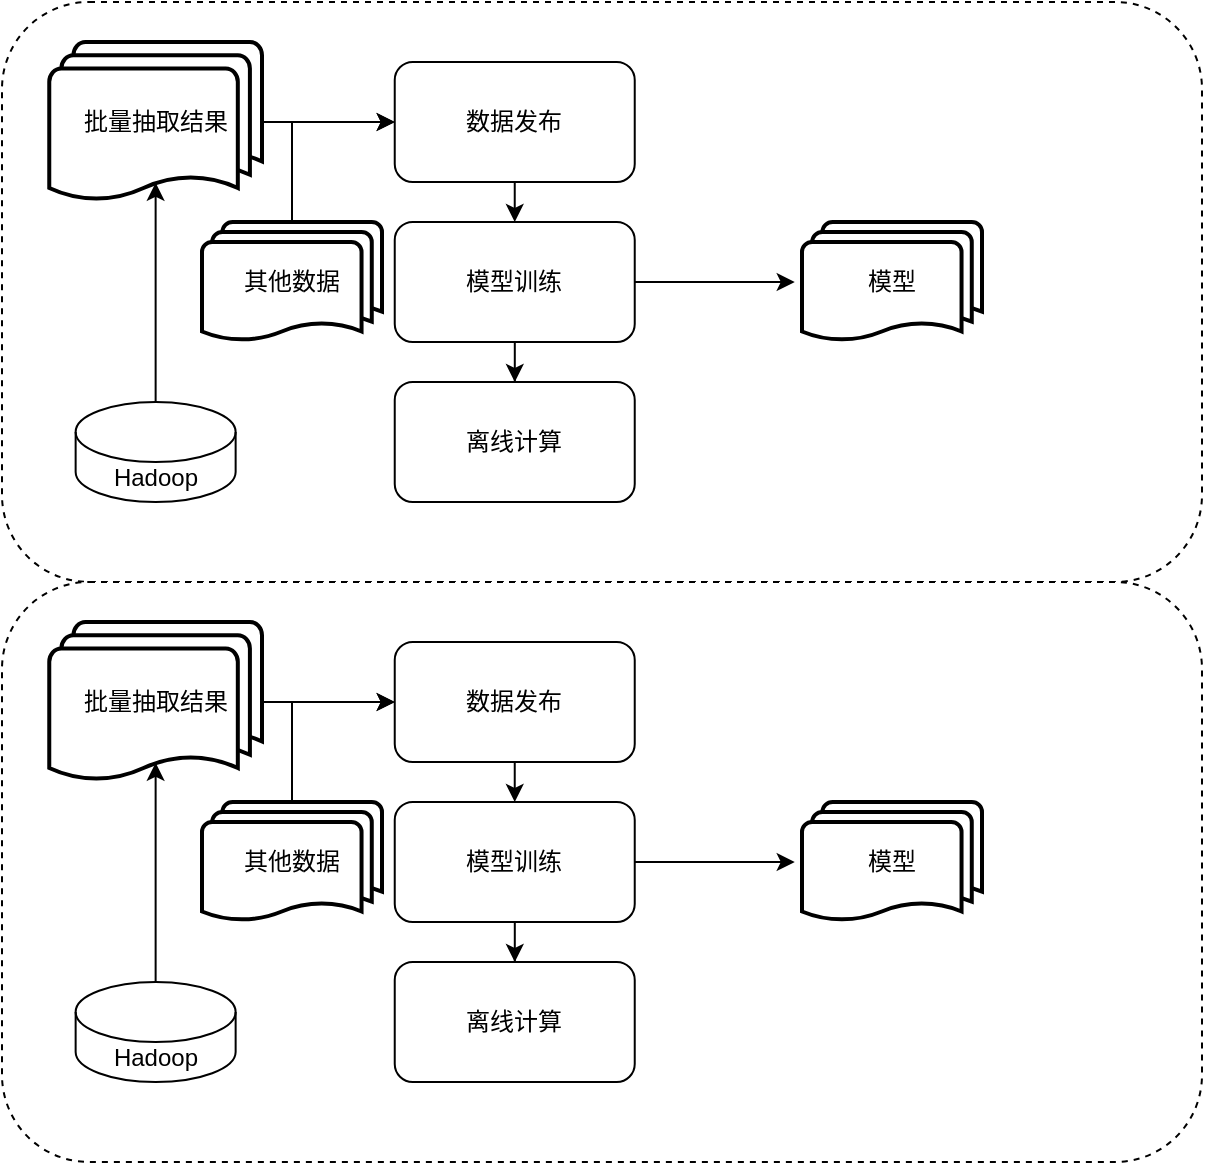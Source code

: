 <mxfile version="14.9.3" type="github">
  <diagram id="snxXTZuw41H-MxLcc9SK" name="Page-1">
    <mxGraphModel dx="1038" dy="547" grid="1" gridSize="10" guides="1" tooltips="1" connect="1" arrows="1" fold="1" page="1" pageScale="1" pageWidth="827" pageHeight="1169" math="0" shadow="0">
      <root>
        <mxCell id="0" />
        <mxCell id="1" parent="0" />
        <mxCell id="1z4ttIA4PokcCK2n7Sw0-39" value="" style="group" vertex="1" connectable="0" parent="1">
          <mxGeometry x="150" y="80" width="600" height="290" as="geometry" />
        </mxCell>
        <mxCell id="1z4ttIA4PokcCK2n7Sw0-11" value="" style="rounded=1;whiteSpace=wrap;html=1;dashed=1;" vertex="1" parent="1z4ttIA4PokcCK2n7Sw0-39">
          <mxGeometry width="600" height="290" as="geometry" />
        </mxCell>
        <mxCell id="1z4ttIA4PokcCK2n7Sw0-13" value="Hadoop" style="shape=cylinder3;whiteSpace=wrap;html=1;boundedLbl=1;backgroundOutline=1;size=15;" vertex="1" parent="1z4ttIA4PokcCK2n7Sw0-39">
          <mxGeometry x="36.82" y="200" width="80" height="50" as="geometry" />
        </mxCell>
        <mxCell id="1z4ttIA4PokcCK2n7Sw0-20" value="批量抽取结果" style="strokeWidth=2;html=1;shape=mxgraph.flowchart.multi-document;whiteSpace=wrap;fontFamily=Helvetica;" vertex="1" parent="1z4ttIA4PokcCK2n7Sw0-39">
          <mxGeometry x="23.63" y="20" width="106.37" height="80" as="geometry" />
        </mxCell>
        <mxCell id="1z4ttIA4PokcCK2n7Sw0-25" style="edgeStyle=orthogonalEdgeStyle;rounded=0;orthogonalLoop=1;jettySize=auto;html=1;exitX=0.5;exitY=0;exitDx=0;exitDy=0;exitPerimeter=0;fontFamily=Helvetica;entryX=0.5;entryY=0.88;entryDx=0;entryDy=0;entryPerimeter=0;" edge="1" parent="1z4ttIA4PokcCK2n7Sw0-39" source="1z4ttIA4PokcCK2n7Sw0-13" target="1z4ttIA4PokcCK2n7Sw0-20">
          <mxGeometry relative="1" as="geometry" />
        </mxCell>
        <mxCell id="1z4ttIA4PokcCK2n7Sw0-41" style="edgeStyle=orthogonalEdgeStyle;rounded=0;orthogonalLoop=1;jettySize=auto;html=1;exitX=0.5;exitY=0;exitDx=0;exitDy=0;exitPerimeter=0;entryX=0;entryY=0.5;entryDx=0;entryDy=0;fontFamily=Helvetica;" edge="1" parent="1z4ttIA4PokcCK2n7Sw0-39" source="1z4ttIA4PokcCK2n7Sw0-22" target="1z4ttIA4PokcCK2n7Sw0-26">
          <mxGeometry relative="1" as="geometry" />
        </mxCell>
        <mxCell id="1z4ttIA4PokcCK2n7Sw0-22" value="其他数据" style="strokeWidth=2;html=1;shape=mxgraph.flowchart.multi-document;whiteSpace=wrap;fontFamily=Helvetica;" vertex="1" parent="1z4ttIA4PokcCK2n7Sw0-39">
          <mxGeometry x="100" y="110" width="90" height="60" as="geometry" />
        </mxCell>
        <mxCell id="1z4ttIA4PokcCK2n7Sw0-26" value="数据发布" style="rounded=1;whiteSpace=wrap;html=1;fontFamily=Helvetica;" vertex="1" parent="1z4ttIA4PokcCK2n7Sw0-39">
          <mxGeometry x="196.37" y="30" width="120" height="60" as="geometry" />
        </mxCell>
        <mxCell id="1z4ttIA4PokcCK2n7Sw0-34" style="edgeStyle=orthogonalEdgeStyle;rounded=0;orthogonalLoop=1;jettySize=auto;html=1;exitX=1;exitY=0.5;exitDx=0;exitDy=0;exitPerimeter=0;entryX=0;entryY=0.5;entryDx=0;entryDy=0;fontFamily=Helvetica;" edge="1" parent="1z4ttIA4PokcCK2n7Sw0-39" source="1z4ttIA4PokcCK2n7Sw0-20" target="1z4ttIA4PokcCK2n7Sw0-26">
          <mxGeometry relative="1" as="geometry" />
        </mxCell>
        <mxCell id="1z4ttIA4PokcCK2n7Sw0-37" value="" style="edgeStyle=orthogonalEdgeStyle;rounded=0;orthogonalLoop=1;jettySize=auto;html=1;fontFamily=Helvetica;" edge="1" parent="1z4ttIA4PokcCK2n7Sw0-39" source="1z4ttIA4PokcCK2n7Sw0-27">
          <mxGeometry relative="1" as="geometry">
            <mxPoint x="396.37" y="140" as="targetPoint" />
          </mxGeometry>
        </mxCell>
        <mxCell id="1z4ttIA4PokcCK2n7Sw0-27" value="模型训练" style="rounded=1;whiteSpace=wrap;html=1;fontFamily=Helvetica;" vertex="1" parent="1z4ttIA4PokcCK2n7Sw0-39">
          <mxGeometry x="196.37" y="110" width="120" height="60" as="geometry" />
        </mxCell>
        <mxCell id="1z4ttIA4PokcCK2n7Sw0-35" style="edgeStyle=orthogonalEdgeStyle;rounded=0;orthogonalLoop=1;jettySize=auto;html=1;exitX=0.5;exitY=1;exitDx=0;exitDy=0;entryX=0.5;entryY=0;entryDx=0;entryDy=0;fontFamily=Helvetica;" edge="1" parent="1z4ttIA4PokcCK2n7Sw0-39" source="1z4ttIA4PokcCK2n7Sw0-26" target="1z4ttIA4PokcCK2n7Sw0-27">
          <mxGeometry relative="1" as="geometry" />
        </mxCell>
        <mxCell id="1z4ttIA4PokcCK2n7Sw0-28" value="离线计算" style="whiteSpace=wrap;html=1;rounded=1;" vertex="1" parent="1z4ttIA4PokcCK2n7Sw0-39">
          <mxGeometry x="196.37" y="190" width="120" height="60" as="geometry" />
        </mxCell>
        <mxCell id="1z4ttIA4PokcCK2n7Sw0-29" value="" style="edgeStyle=orthogonalEdgeStyle;rounded=0;orthogonalLoop=1;jettySize=auto;html=1;fontFamily=Helvetica;" edge="1" parent="1z4ttIA4PokcCK2n7Sw0-39" source="1z4ttIA4PokcCK2n7Sw0-27" target="1z4ttIA4PokcCK2n7Sw0-28">
          <mxGeometry relative="1" as="geometry" />
        </mxCell>
        <mxCell id="1z4ttIA4PokcCK2n7Sw0-38" value="模型" style="strokeWidth=2;html=1;shape=mxgraph.flowchart.multi-document;whiteSpace=wrap;fontFamily=Helvetica;" vertex="1" parent="1z4ttIA4PokcCK2n7Sw0-39">
          <mxGeometry x="400" y="110" width="90" height="60" as="geometry" />
        </mxCell>
        <mxCell id="1z4ttIA4PokcCK2n7Sw0-42" value="" style="group" vertex="1" connectable="0" parent="1">
          <mxGeometry x="150" y="370" width="600" height="290" as="geometry" />
        </mxCell>
        <mxCell id="1z4ttIA4PokcCK2n7Sw0-43" value="" style="rounded=1;whiteSpace=wrap;html=1;dashed=1;" vertex="1" parent="1z4ttIA4PokcCK2n7Sw0-42">
          <mxGeometry width="600" height="290" as="geometry" />
        </mxCell>
        <mxCell id="1z4ttIA4PokcCK2n7Sw0-44" value="Hadoop" style="shape=cylinder3;whiteSpace=wrap;html=1;boundedLbl=1;backgroundOutline=1;size=15;" vertex="1" parent="1z4ttIA4PokcCK2n7Sw0-42">
          <mxGeometry x="36.82" y="200" width="80" height="50" as="geometry" />
        </mxCell>
        <mxCell id="1z4ttIA4PokcCK2n7Sw0-45" value="批量抽取结果" style="strokeWidth=2;html=1;shape=mxgraph.flowchart.multi-document;whiteSpace=wrap;fontFamily=Helvetica;" vertex="1" parent="1z4ttIA4PokcCK2n7Sw0-42">
          <mxGeometry x="23.63" y="20" width="106.37" height="80" as="geometry" />
        </mxCell>
        <mxCell id="1z4ttIA4PokcCK2n7Sw0-46" style="edgeStyle=orthogonalEdgeStyle;rounded=0;orthogonalLoop=1;jettySize=auto;html=1;exitX=0.5;exitY=0;exitDx=0;exitDy=0;exitPerimeter=0;fontFamily=Helvetica;entryX=0.5;entryY=0.88;entryDx=0;entryDy=0;entryPerimeter=0;" edge="1" parent="1z4ttIA4PokcCK2n7Sw0-42" source="1z4ttIA4PokcCK2n7Sw0-44" target="1z4ttIA4PokcCK2n7Sw0-45">
          <mxGeometry relative="1" as="geometry" />
        </mxCell>
        <mxCell id="1z4ttIA4PokcCK2n7Sw0-47" style="edgeStyle=orthogonalEdgeStyle;rounded=0;orthogonalLoop=1;jettySize=auto;html=1;exitX=0.5;exitY=0;exitDx=0;exitDy=0;exitPerimeter=0;entryX=0;entryY=0.5;entryDx=0;entryDy=0;fontFamily=Helvetica;" edge="1" parent="1z4ttIA4PokcCK2n7Sw0-42" source="1z4ttIA4PokcCK2n7Sw0-48" target="1z4ttIA4PokcCK2n7Sw0-49">
          <mxGeometry relative="1" as="geometry" />
        </mxCell>
        <mxCell id="1z4ttIA4PokcCK2n7Sw0-48" value="其他数据" style="strokeWidth=2;html=1;shape=mxgraph.flowchart.multi-document;whiteSpace=wrap;fontFamily=Helvetica;" vertex="1" parent="1z4ttIA4PokcCK2n7Sw0-42">
          <mxGeometry x="100" y="110" width="90" height="60" as="geometry" />
        </mxCell>
        <mxCell id="1z4ttIA4PokcCK2n7Sw0-49" value="数据发布" style="rounded=1;whiteSpace=wrap;html=1;fontFamily=Helvetica;" vertex="1" parent="1z4ttIA4PokcCK2n7Sw0-42">
          <mxGeometry x="196.37" y="30" width="120" height="60" as="geometry" />
        </mxCell>
        <mxCell id="1z4ttIA4PokcCK2n7Sw0-50" style="edgeStyle=orthogonalEdgeStyle;rounded=0;orthogonalLoop=1;jettySize=auto;html=1;exitX=1;exitY=0.5;exitDx=0;exitDy=0;exitPerimeter=0;entryX=0;entryY=0.5;entryDx=0;entryDy=0;fontFamily=Helvetica;" edge="1" parent="1z4ttIA4PokcCK2n7Sw0-42" source="1z4ttIA4PokcCK2n7Sw0-45" target="1z4ttIA4PokcCK2n7Sw0-49">
          <mxGeometry relative="1" as="geometry" />
        </mxCell>
        <mxCell id="1z4ttIA4PokcCK2n7Sw0-51" value="" style="edgeStyle=orthogonalEdgeStyle;rounded=0;orthogonalLoop=1;jettySize=auto;html=1;fontFamily=Helvetica;" edge="1" parent="1z4ttIA4PokcCK2n7Sw0-42" source="1z4ttIA4PokcCK2n7Sw0-52">
          <mxGeometry relative="1" as="geometry">
            <mxPoint x="396.37" y="140" as="targetPoint" />
          </mxGeometry>
        </mxCell>
        <mxCell id="1z4ttIA4PokcCK2n7Sw0-52" value="模型训练" style="rounded=1;whiteSpace=wrap;html=1;fontFamily=Helvetica;" vertex="1" parent="1z4ttIA4PokcCK2n7Sw0-42">
          <mxGeometry x="196.37" y="110" width="120" height="60" as="geometry" />
        </mxCell>
        <mxCell id="1z4ttIA4PokcCK2n7Sw0-53" style="edgeStyle=orthogonalEdgeStyle;rounded=0;orthogonalLoop=1;jettySize=auto;html=1;exitX=0.5;exitY=1;exitDx=0;exitDy=0;entryX=0.5;entryY=0;entryDx=0;entryDy=0;fontFamily=Helvetica;" edge="1" parent="1z4ttIA4PokcCK2n7Sw0-42" source="1z4ttIA4PokcCK2n7Sw0-49" target="1z4ttIA4PokcCK2n7Sw0-52">
          <mxGeometry relative="1" as="geometry" />
        </mxCell>
        <mxCell id="1z4ttIA4PokcCK2n7Sw0-54" value="离线计算" style="whiteSpace=wrap;html=1;rounded=1;" vertex="1" parent="1z4ttIA4PokcCK2n7Sw0-42">
          <mxGeometry x="196.37" y="190" width="120" height="60" as="geometry" />
        </mxCell>
        <mxCell id="1z4ttIA4PokcCK2n7Sw0-55" value="" style="edgeStyle=orthogonalEdgeStyle;rounded=0;orthogonalLoop=1;jettySize=auto;html=1;fontFamily=Helvetica;" edge="1" parent="1z4ttIA4PokcCK2n7Sw0-42" source="1z4ttIA4PokcCK2n7Sw0-52" target="1z4ttIA4PokcCK2n7Sw0-54">
          <mxGeometry relative="1" as="geometry" />
        </mxCell>
        <mxCell id="1z4ttIA4PokcCK2n7Sw0-56" value="模型" style="strokeWidth=2;html=1;shape=mxgraph.flowchart.multi-document;whiteSpace=wrap;fontFamily=Helvetica;" vertex="1" parent="1z4ttIA4PokcCK2n7Sw0-42">
          <mxGeometry x="400" y="110" width="90" height="60" as="geometry" />
        </mxCell>
      </root>
    </mxGraphModel>
  </diagram>
</mxfile>
